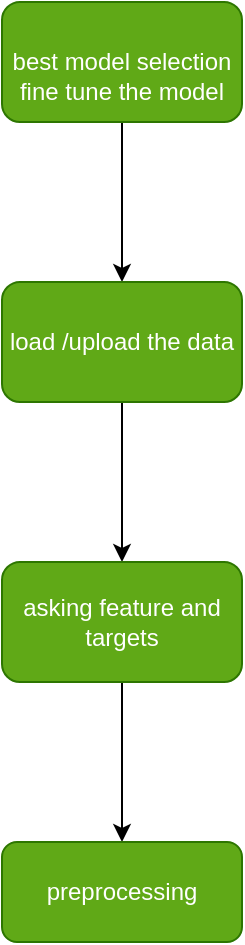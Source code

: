 <mxfile>
    <diagram id="UIjQs4XRLXXMQdp7L8zt" name="Page-1">
        <mxGraphModel dx="746" dy="571" grid="1" gridSize="10" guides="1" tooltips="1" connect="1" arrows="1" fold="1" page="1" pageScale="1" pageWidth="850" pageHeight="1100" math="0" shadow="0">
            <root>
                <mxCell id="0"/>
                <mxCell id="1" parent="0"/>
                <mxCell id="4" value="" style="edgeStyle=none;html=1;" edge="1" parent="1" source="2" target="3">
                    <mxGeometry relative="1" as="geometry"/>
                </mxCell>
                <mxCell id="2" value="&lt;br&gt;best model selection fine tune the model" style="rounded=1;whiteSpace=wrap;html=1;fillColor=#60a917;fontColor=#ffffff;strokeColor=#2D7600;" vertex="1" parent="1">
                    <mxGeometry x="320" y="270" width="120" height="60" as="geometry"/>
                </mxCell>
                <mxCell id="6" value="" style="edgeStyle=none;html=1;" edge="1" parent="1" source="3" target="5">
                    <mxGeometry relative="1" as="geometry"/>
                </mxCell>
                <mxCell id="3" value="load /upload the data" style="whiteSpace=wrap;html=1;fillColor=#60a917;strokeColor=#2D7600;fontColor=#ffffff;rounded=1;" vertex="1" parent="1">
                    <mxGeometry x="320" y="410" width="120" height="60" as="geometry"/>
                </mxCell>
                <mxCell id="8" value="" style="edgeStyle=none;html=1;" edge="1" parent="1" source="5" target="7">
                    <mxGeometry relative="1" as="geometry"/>
                </mxCell>
                <mxCell id="5" value="asking feature and targets" style="whiteSpace=wrap;html=1;fillColor=#60a917;strokeColor=#2D7600;fontColor=#ffffff;rounded=1;" vertex="1" parent="1">
                    <mxGeometry x="320" y="550" width="120" height="60" as="geometry"/>
                </mxCell>
                <mxCell id="7" value="preprocessing" style="whiteSpace=wrap;html=1;fillColor=#60a917;strokeColor=#2D7600;fontColor=#ffffff;rounded=1;" vertex="1" parent="1">
                    <mxGeometry x="320" y="690" width="120" height="50" as="geometry"/>
                </mxCell>
            </root>
        </mxGraphModel>
    </diagram>
</mxfile>